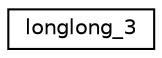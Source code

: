 digraph "Graphical Class Hierarchy"
{
  edge [fontname="Helvetica",fontsize="10",labelfontname="Helvetica",labelfontsize="10"];
  node [fontname="Helvetica",fontsize="10",shape=record];
  rankdir="LR";
  Node1 [label="longlong_3",height=0.2,width=0.4,color="black", fillcolor="white", style="filled",URL="$classlonglong__3.html"];
}
